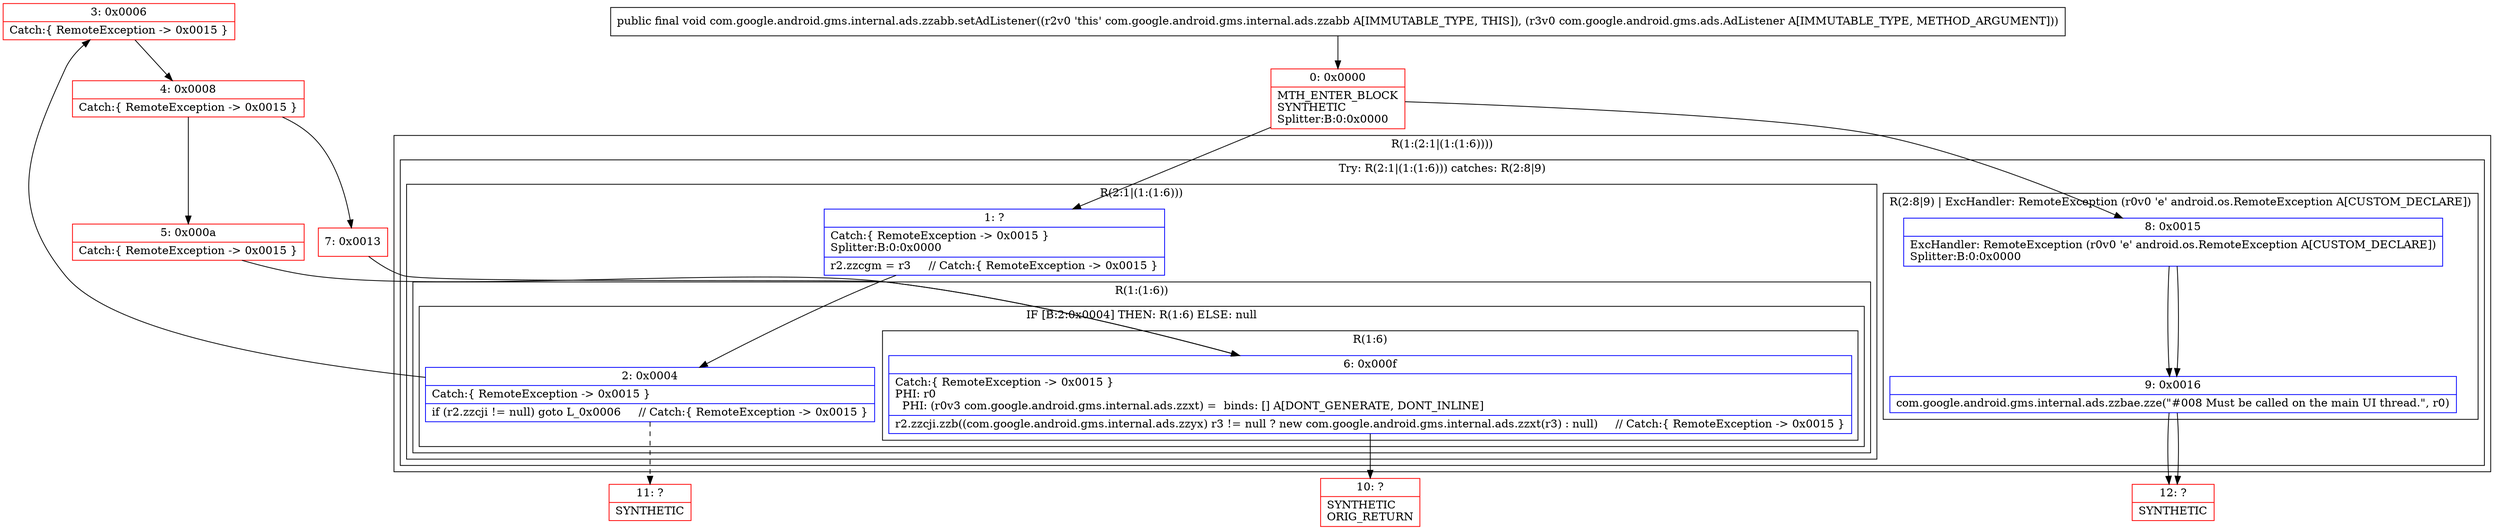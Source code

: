 digraph "CFG forcom.google.android.gms.internal.ads.zzabb.setAdListener(Lcom\/google\/android\/gms\/ads\/AdListener;)V" {
subgraph cluster_Region_1439624115 {
label = "R(1:(2:1|(1:(1:6))))";
node [shape=record,color=blue];
subgraph cluster_TryCatchRegion_315609872 {
label = "Try: R(2:1|(1:(1:6))) catches: R(2:8|9)";
node [shape=record,color=blue];
subgraph cluster_Region_1693524554 {
label = "R(2:1|(1:(1:6)))";
node [shape=record,color=blue];
Node_1 [shape=record,label="{1\:\ ?|Catch:\{ RemoteException \-\> 0x0015 \}\lSplitter:B:0:0x0000\l|r2.zzcgm = r3     \/\/ Catch:\{ RemoteException \-\> 0x0015 \}\l}"];
subgraph cluster_Region_327496097 {
label = "R(1:(1:6))";
node [shape=record,color=blue];
subgraph cluster_IfRegion_825541393 {
label = "IF [B:2:0x0004] THEN: R(1:6) ELSE: null";
node [shape=record,color=blue];
Node_2 [shape=record,label="{2\:\ 0x0004|Catch:\{ RemoteException \-\> 0x0015 \}\l|if (r2.zzcji != null) goto L_0x0006     \/\/ Catch:\{ RemoteException \-\> 0x0015 \}\l}"];
subgraph cluster_Region_1569706356 {
label = "R(1:6)";
node [shape=record,color=blue];
Node_6 [shape=record,label="{6\:\ 0x000f|Catch:\{ RemoteException \-\> 0x0015 \}\lPHI: r0 \l  PHI: (r0v3 com.google.android.gms.internal.ads.zzxt) =  binds: [] A[DONT_GENERATE, DONT_INLINE]\l|r2.zzcji.zzb((com.google.android.gms.internal.ads.zzyx) r3 != null ? new com.google.android.gms.internal.ads.zzxt(r3) : null)     \/\/ Catch:\{ RemoteException \-\> 0x0015 \}\l}"];
}
}
}
}
subgraph cluster_Region_805391357 {
label = "R(2:8|9) | ExcHandler: RemoteException (r0v0 'e' android.os.RemoteException A[CUSTOM_DECLARE])\l";
node [shape=record,color=blue];
Node_8 [shape=record,label="{8\:\ 0x0015|ExcHandler: RemoteException (r0v0 'e' android.os.RemoteException A[CUSTOM_DECLARE])\lSplitter:B:0:0x0000\l}"];
Node_9 [shape=record,label="{9\:\ 0x0016|com.google.android.gms.internal.ads.zzbae.zze(\"#008 Must be called on the main UI thread.\", r0)\l}"];
}
}
}
subgraph cluster_Region_805391357 {
label = "R(2:8|9) | ExcHandler: RemoteException (r0v0 'e' android.os.RemoteException A[CUSTOM_DECLARE])\l";
node [shape=record,color=blue];
Node_8 [shape=record,label="{8\:\ 0x0015|ExcHandler: RemoteException (r0v0 'e' android.os.RemoteException A[CUSTOM_DECLARE])\lSplitter:B:0:0x0000\l}"];
Node_9 [shape=record,label="{9\:\ 0x0016|com.google.android.gms.internal.ads.zzbae.zze(\"#008 Must be called on the main UI thread.\", r0)\l}"];
}
Node_0 [shape=record,color=red,label="{0\:\ 0x0000|MTH_ENTER_BLOCK\lSYNTHETIC\lSplitter:B:0:0x0000\l}"];
Node_3 [shape=record,color=red,label="{3\:\ 0x0006|Catch:\{ RemoteException \-\> 0x0015 \}\l}"];
Node_4 [shape=record,color=red,label="{4\:\ 0x0008|Catch:\{ RemoteException \-\> 0x0015 \}\l}"];
Node_5 [shape=record,color=red,label="{5\:\ 0x000a|Catch:\{ RemoteException \-\> 0x0015 \}\l}"];
Node_7 [shape=record,color=red,label="{7\:\ 0x0013}"];
Node_10 [shape=record,color=red,label="{10\:\ ?|SYNTHETIC\lORIG_RETURN\l}"];
Node_11 [shape=record,color=red,label="{11\:\ ?|SYNTHETIC\l}"];
Node_12 [shape=record,color=red,label="{12\:\ ?|SYNTHETIC\l}"];
MethodNode[shape=record,label="{public final void com.google.android.gms.internal.ads.zzabb.setAdListener((r2v0 'this' com.google.android.gms.internal.ads.zzabb A[IMMUTABLE_TYPE, THIS]), (r3v0 com.google.android.gms.ads.AdListener A[IMMUTABLE_TYPE, METHOD_ARGUMENT])) }"];
MethodNode -> Node_0;
Node_1 -> Node_2;
Node_2 -> Node_3;
Node_2 -> Node_11[style=dashed];
Node_6 -> Node_10;
Node_8 -> Node_9;
Node_9 -> Node_12;
Node_8 -> Node_9;
Node_9 -> Node_12;
Node_0 -> Node_1;
Node_0 -> Node_8;
Node_3 -> Node_4;
Node_4 -> Node_5;
Node_4 -> Node_7;
Node_5 -> Node_6;
Node_7 -> Node_6;
}

